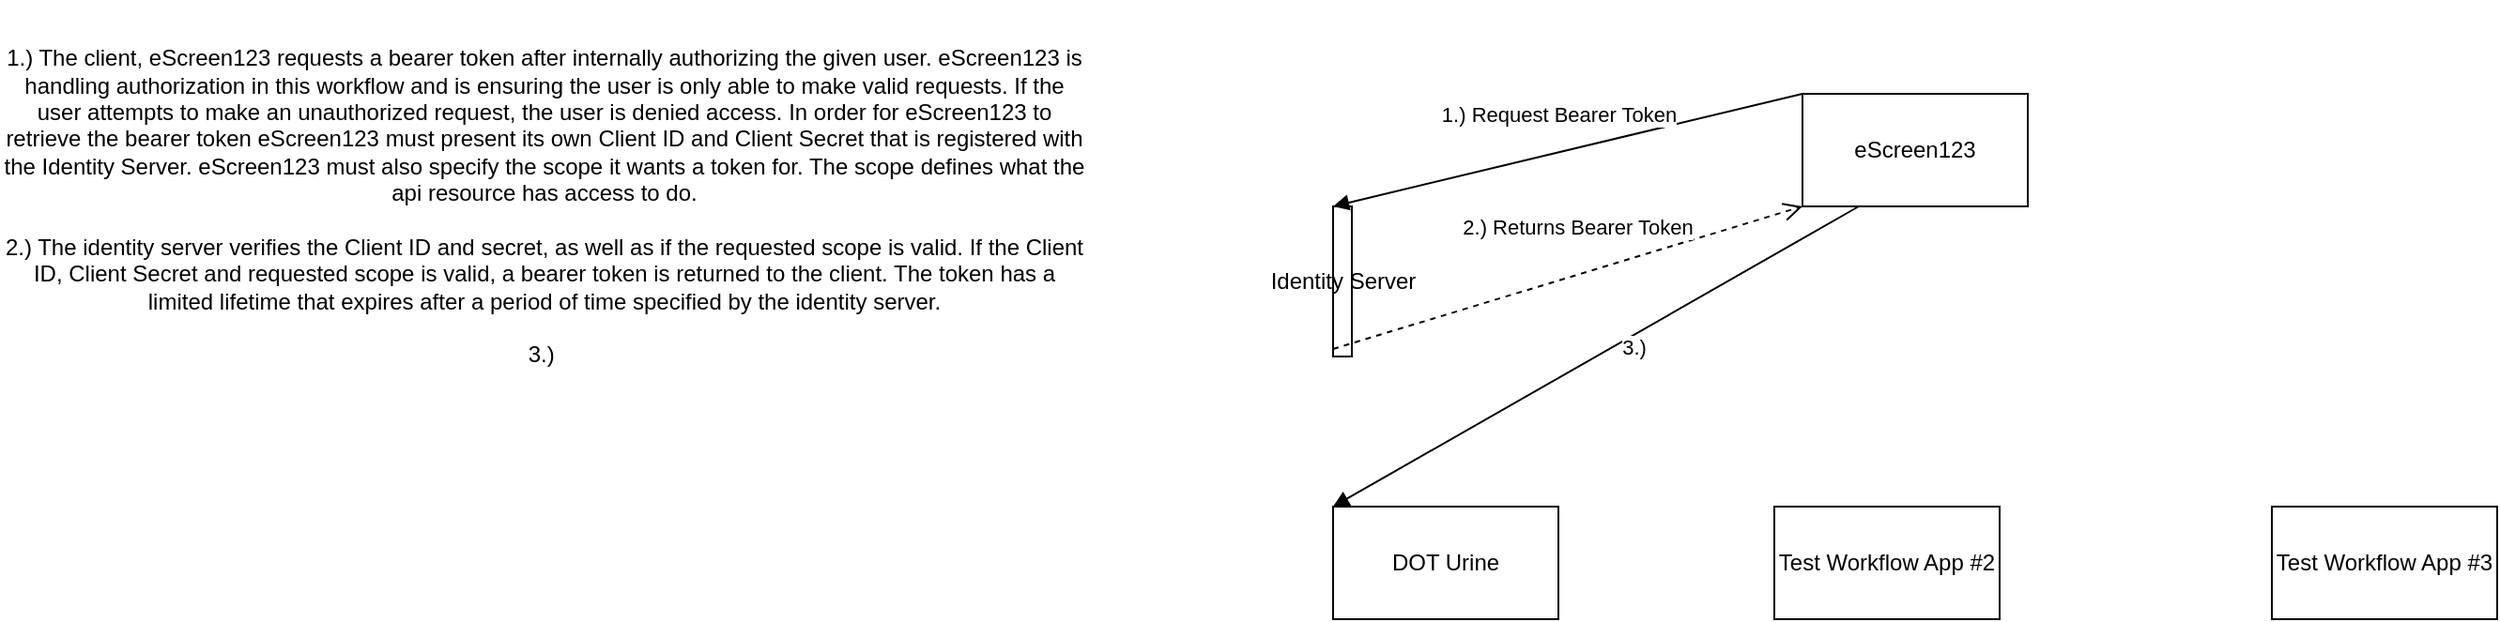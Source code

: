 <mxfile version="14.0.0" type="github">
  <diagram id="Dh6EylyVC3xtyBbQbB-F" name="Page-1">
    <mxGraphModel dx="1715" dy="483" grid="1" gridSize="10" guides="1" tooltips="1" connect="1" arrows="1" fold="1" page="1" pageScale="1" pageWidth="850" pageHeight="1100" math="0" shadow="0">
      <root>
        <mxCell id="0" />
        <mxCell id="1" parent="0" />
        <mxCell id="zJ4hRxUi6jIq_4KioASX-1" value="eScreen123" style="rounded=0;whiteSpace=wrap;html=1;" vertex="1" parent="1">
          <mxGeometry x="380" y="50" width="120" height="60" as="geometry" />
        </mxCell>
        <mxCell id="zJ4hRxUi6jIq_4KioASX-4" value="DOT Urine" style="rounded=0;whiteSpace=wrap;html=1;" vertex="1" parent="1">
          <mxGeometry x="130" y="270" width="120" height="60" as="geometry" />
        </mxCell>
        <mxCell id="zJ4hRxUi6jIq_4KioASX-5" value="Test Workflow App #2" style="rounded=0;whiteSpace=wrap;html=1;" vertex="1" parent="1">
          <mxGeometry x="365" y="270" width="120" height="60" as="geometry" />
        </mxCell>
        <mxCell id="zJ4hRxUi6jIq_4KioASX-6" value="Test Workflow App #3" style="rounded=0;whiteSpace=wrap;html=1;" vertex="1" parent="1">
          <mxGeometry x="630" y="270" width="120" height="60" as="geometry" />
        </mxCell>
        <mxCell id="zJ4hRxUi6jIq_4KioASX-9" value="Identity Server" style="html=1;points=[];perimeter=orthogonalPerimeter;" vertex="1" parent="1">
          <mxGeometry x="130" y="110" width="10" height="80" as="geometry" />
        </mxCell>
        <mxCell id="zJ4hRxUi6jIq_4KioASX-10" value="1.) Request Bearer Token" style="html=1;verticalAlign=bottom;endArrow=block;entryX=0;entryY=0;exitX=0;exitY=0;exitDx=0;exitDy=0;" edge="1" target="zJ4hRxUi6jIq_4KioASX-9" parent="1" source="zJ4hRxUi6jIq_4KioASX-1">
          <mxGeometry x="0.02" y="-11" relative="1" as="geometry">
            <mxPoint x="60" y="110" as="sourcePoint" />
            <mxPoint as="offset" />
          </mxGeometry>
        </mxCell>
        <mxCell id="zJ4hRxUi6jIq_4KioASX-11" value="2.) Returns Bearer Token" style="html=1;verticalAlign=bottom;endArrow=open;dashed=1;endSize=8;exitX=0;exitY=0.95;entryX=0;entryY=1;entryDx=0;entryDy=0;" edge="1" source="zJ4hRxUi6jIq_4KioASX-9" parent="1" target="zJ4hRxUi6jIq_4KioASX-1">
          <mxGeometry x="0.077" y="16" relative="1" as="geometry">
            <mxPoint x="60" y="186" as="targetPoint" />
            <mxPoint as="offset" />
          </mxGeometry>
        </mxCell>
        <mxCell id="zJ4hRxUi6jIq_4KioASX-12" value="1.) The client, eScreen123 requests a bearer token after internally authorizing the given user. eScreen123 is handling authorization in this workflow and is ensuring the user is only able to make valid requests. If the user attempts to make an unauthorized request, the user is denied access. In order for eScreen123 to retrieve the bearer token eScreen123 must present its own Client ID and Client Secret that is registered with the Identity Server. eScreen123 must also specify the scope it wants a token for. The scope defines what the api resource has access to do.&lt;br&gt;&lt;br&gt;2.) The identity server verifies the Client ID and secret, as well as if the requested scope is valid. If the Client ID, Client Secret and requested scope is valid, a bearer token is returned to the client. The token has a limited lifetime that expires after a period of time specified by the identity server.&lt;br&gt;&lt;br&gt;3.)&amp;nbsp;" style="text;html=1;strokeColor=none;fillColor=none;align=center;verticalAlign=middle;whiteSpace=wrap;rounded=0;" vertex="1" parent="1">
          <mxGeometry x="-580" width="580" height="220" as="geometry" />
        </mxCell>
        <mxCell id="zJ4hRxUi6jIq_4KioASX-13" value="3.)" style="html=1;verticalAlign=bottom;endArrow=block;entryX=0;entryY=0;exitX=0.25;exitY=1;exitDx=0;exitDy=0;entryDx=0;entryDy=0;" edge="1" parent="1" source="zJ4hRxUi6jIq_4KioASX-1" target="zJ4hRxUi6jIq_4KioASX-4">
          <mxGeometry x="-0.095" y="13" relative="1" as="geometry">
            <mxPoint x="440" y="170" as="sourcePoint" />
            <mxPoint x="190" y="230.0" as="targetPoint" />
            <mxPoint as="offset" />
          </mxGeometry>
        </mxCell>
      </root>
    </mxGraphModel>
  </diagram>
</mxfile>
